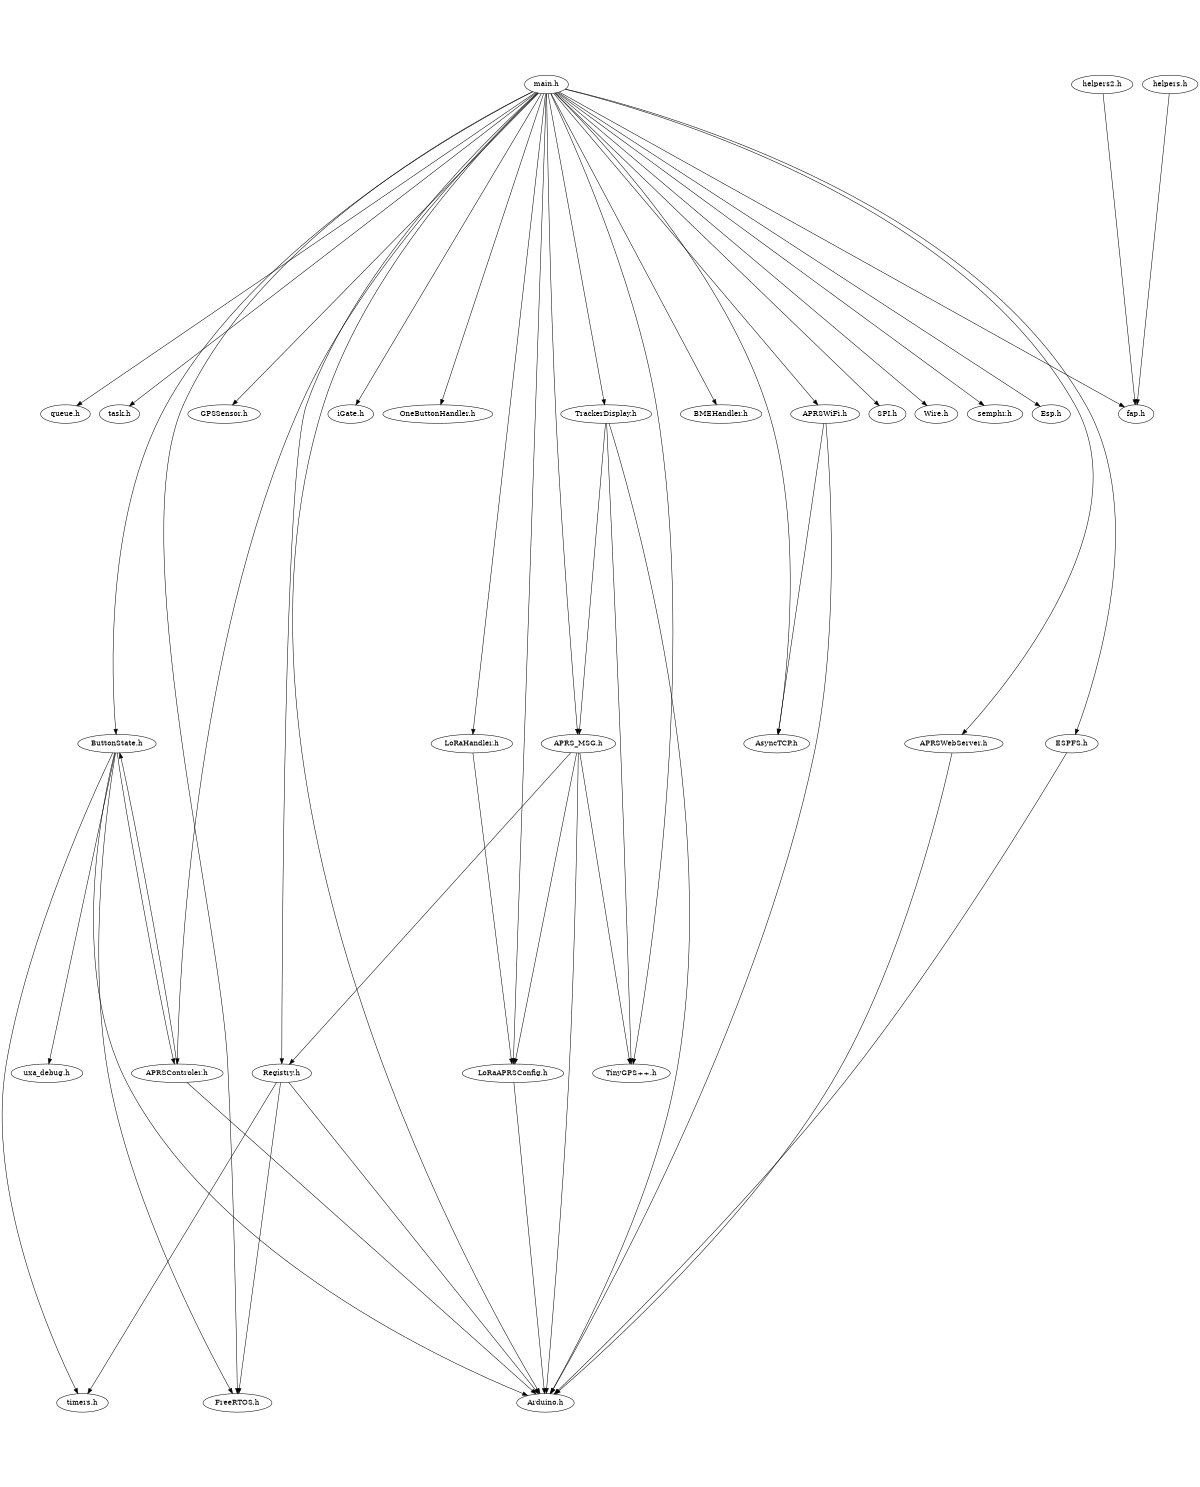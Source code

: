 digraph "source tree" {
    overlap=scale;
    size="8,10";
    ratio="fill";
    fontsize="16";
    fontname="Helvetica";
	clusterrank="local";
	"LoRaHandler.h" -> "LoRaAPRSConfig.h"
	"main.h" -> "queue.h"
	"main.h" -> "task.h"
	"ButtonState.h" -> "FreeRTOS.h"
	"main.h" -> "GPSSensor.h"
	"ESPFS.h" -> "Arduino.h"
	"Registry.h" -> "timers.h"
	"main.h" -> "iGate.h"
	"ButtonState.h" -> "uxa_debug.h"
	"main.h" -> "OneButtonHandler.h"
	"APRS_MSG.h" -> "Arduino.h"
	"main.h" -> "LoRaHandler.h"
	"Registry.h" -> "FreeRTOS.h"
	"main.h" -> "FreeRTOS.h"
	"helpers2.h" -> "fap.h"
	"ButtonState.h" -> "APRSControler.h"
	"main.h" -> "TinyGPS++.h"
	"helpers.h" -> "fap.h"
	"APRSWiFi.h" -> "AsyncTCP.h"
	"APRS_MSG.h" -> "TinyGPS++.h"
	"main.h" -> "AsyncTCP.h"
	"main.h" -> "Arduino.h"
	"main.h" -> "fap.h"
	"main.h" -> "ButtonState.h"
	"Registry.h" -> "Arduino.h"
	"main.h" -> "BMEHandler.h"
	"LoRaAPRSConfig.h" -> "Arduino.h"
	"APRSControler.h" -> "ButtonState.h"
	"APRSWiFi.h" -> "Arduino.h"
	"APRSWebServer.h" -> "Arduino.h"
	"main.h" -> "APRSControler.h"
	"APRS_MSG.h" -> "LoRaAPRSConfig.h"
	"TrackerDisplay.h" -> "APRS_MSG.h"
	"APRSControler.h" -> "Arduino.h"
	"main.h" -> "APRSWiFi.h"
	"main.h" -> "LoRaAPRSConfig.h"
	"main.h" -> "SPI.h"
	"main.h" -> "ESPFS.h"
	"main.h" -> "APRSWebServer.h"
	"APRS_MSG.h" -> "Registry.h"
	"ButtonState.h" -> "timers.h"
	"TrackerDisplay.h" -> "TinyGPS++.h"
	"TrackerDisplay.h" -> "Arduino.h"
	"main.h" -> "Registry.h"
	"main.h" -> "Wire.h"
	"main.h" -> "TrackerDisplay.h"
	"main.h" -> "APRS_MSG.h"
	"main.h" -> "semphr.h"
	"ButtonState.h" -> "Arduino.h"
	"main.h" -> "Esp.h"
}
